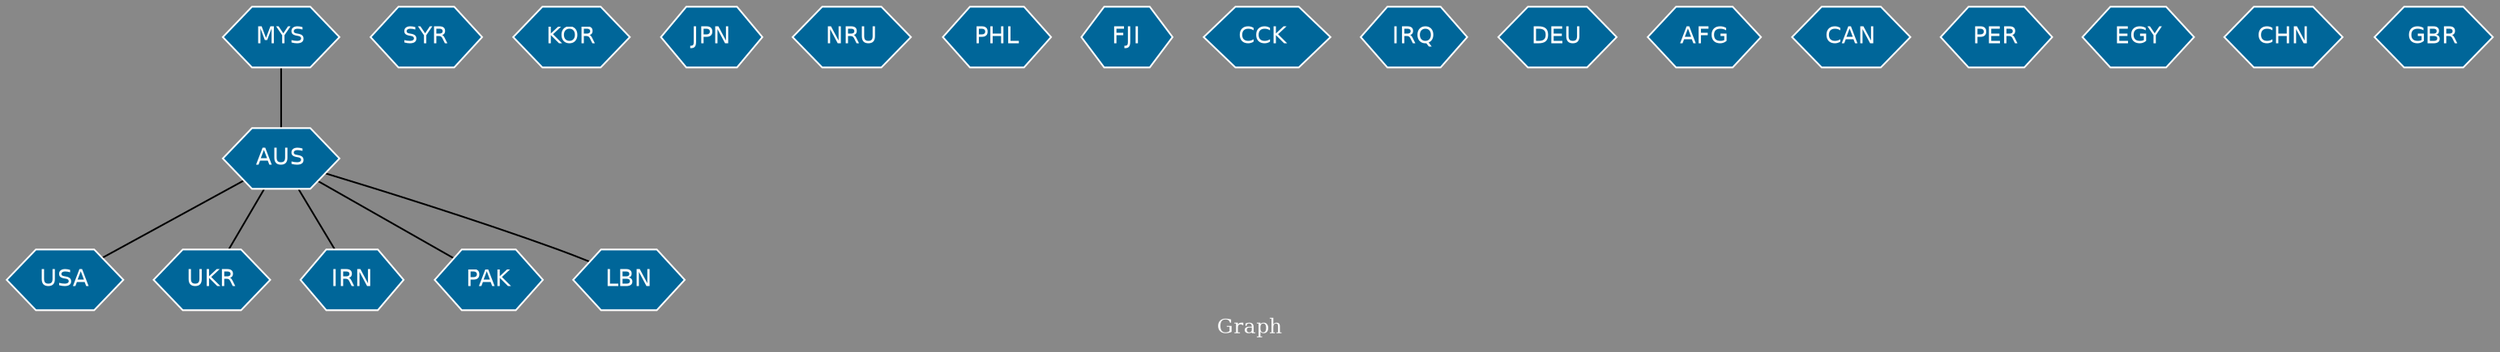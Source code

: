 // Countries together in item graph
graph {
	graph [bgcolor="#888888" fontcolor=white fontsize=12 label="Graph" outputorder=edgesfirst overlap=prism]
	node [color=white fillcolor="#006699" fontcolor=white fontname=Helvetica shape=hexagon style=filled]
	edge [arrowhead=open color=black fontcolor=white fontname=Courier fontsize=12]
		AUS [label=AUS]
		SYR [label=SYR]
		USA [label=USA]
		KOR [label=KOR]
		JPN [label=JPN]
		NRU [label=NRU]
		UKR [label=UKR]
		PHL [label=PHL]
		MYS [label=MYS]
		FJI [label=FJI]
		"CCK " [label="CCK "]
		IRQ [label=IRQ]
		IRN [label=IRN]
		DEU [label=DEU]
		AFG [label=AFG]
		PAK [label=PAK]
		CAN [label=CAN]
		PER [label=PER]
		EGY [label=EGY]
		CHN [label=CHN]
		LBN [label=LBN]
		GBR [label=GBR]
			AUS -- UKR [weight=2]
			AUS -- IRN [weight=1]
			AUS -- PAK [weight=1]
			MYS -- AUS [weight=1]
			AUS -- USA [weight=1]
			AUS -- LBN [weight=1]
}